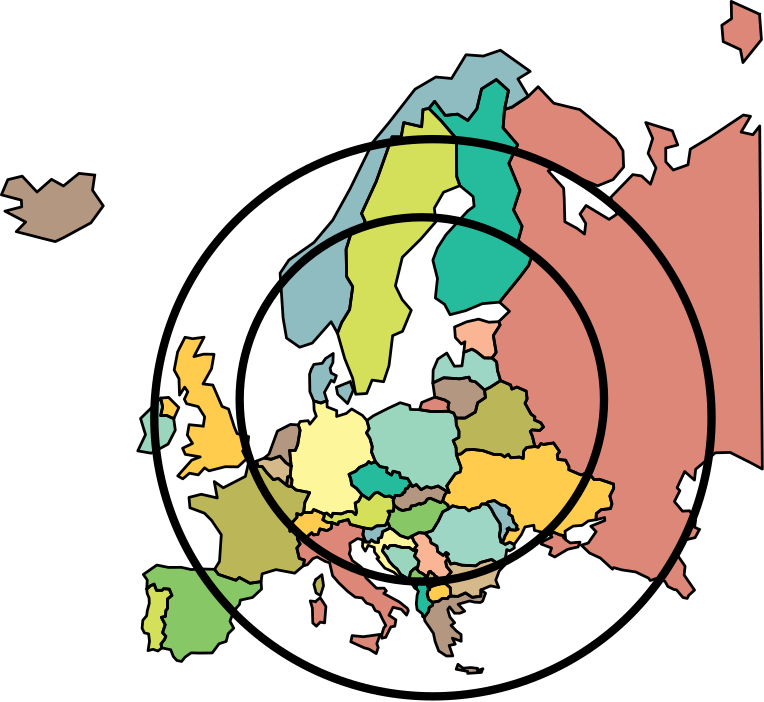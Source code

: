 <?xml version="1.0"?>
<!DOCTYPE ipe SYSTEM "ipe.dtd">
<ipe version="70000" creator="pdftoipe 2017/09/19">
<ipestyle>
<layout paper="315.735 280.512" frame="315.735 280.512" origin="0 0"/>
<symbol name="bullet"><path matrix="0.04 0 0 0.04 0 0" fill="black">
18 0 0 18 0 0 e</path></symbol>
</ipestyle>
<!-- Page: 1 1 -->
<page>
<path fill="0.866989 0.528992 0.474991" fillrule="wind">
272.196 71.1017 m
270.636 68.1839 l
267.318 67.3787 l
263.916 62.3879 l
267.027 57.8779 l
266.69 54.7203 l
270.427 49.2821 l
270.427 49.2821 l
268.384 47.4442 l
267.796 46.29 l
266.282 46.5995 l
263.93 49.3657 l
262.968 49.5192 l
260.817 50.5822 l
259.769 52.4739 l
256.578 53.4431 l
254.502 52.7153 l
253.902 53.577 l
249.243 55.812 l
244.204 56.5704 l
241.311 57.3737 l
240.894 56.8185 l
236.53 60.8152 l
232.626 62.6181 l
229.67 65.4495 l
232.16 66.2249 l
235 70.319 l
233.086 72.2779 l
238.131 74.3138 l
238.04 75.4106 l
234.968 74.6015 l
235.076 76.8374 l
236.84 78.2526 l
240.152 78.6254 l
240.691 80.3281 l
239.934 83.1682 l
241.324 85.8944 l
241.284 87.4358 l
236.239 89.1551 l
234.239 89.0979 l
232.127 91.5922 l
229.501 90.7459 l
225.155 92.6287 l
225.229 93.6883 l
224.012 96.0398 l
221.283 96.3038 l
220.999 98.0026 l
221.854 99.1169 l
219.667 102.26 l
216.118 101.721 l
215.079 102.001 l
214.214 100.735 l
212.936 100.96 l
212.936 100.96 l
212.094 104.544 l
211.291 106.424 l
211.949 106.955 l
214.711 106.757 l
216.042 108.005 l
215.057 109.535 l
212.749 110.55 l
212.955 111.596 l
211.562 112.658 l
209.416 116.506 l
210.15 118.11 l
209.815 120.927 l
206.469 122.372 l
204.673 121.648 l
204.187 123.156 l
200.584 124.689 l
199.484 128.338 l
199.192 131.379 l
197.543 132.838 l
199.009 134.863 l
197.994 140.919 l
200.43 144.743 l
199.914 145.914 l
199.914 145.914 l
203.804 149.663 l
200.218 152.938 l
200.218 152.938 l
207.546 161.977 l
210.725 166.192 l
212.012 169.981 l
206.947 175.176 l
208.346 180.235 l
205.265 186.161 l
207.569 193.196 l
203.588 202.908 l
206.746 209.595 l
201.505 215.686 l
202.005 222.281 l
204.769 223.165 l
210.592 227.057 l
210.592 227.057 l
214.123 230.491 l
219.745 224.558 l
229.117 222.268 l
242.048 211.715 l
244.675 207.433 l
244.901 201.58 l
241.102 197.069 l
235.514 194.816 l
220.235 201.302 l
217.722 200.204 l
223.302 193.983 l
223.52 190.133 l
223.744 181.89 l
228.15 179.49 l
230.824 177.468 l
231.267 181.261 l
229.205 184.679 l
231.383 187.738 l
239.656 182.734 l
242.539 184.679 l
240.235 190.632 l
248.211 198.861 l
251.37 198.368 l
254.566 195.402 l
256.559 201.274 l
253.705 206.502 l
255.381 211.88 l
252.865 217.607 l
262.438 214.626 l
264.393 209.52 l
260.06 208.411 l
260.083 203.483 l
262.777 200.507 l
268.065 202.388 l
268.902 208.016 l
276.051 212.319 l
287.995 220.306 l
290.576 219.84 l
287.202 214.177 l
291.447 213.219 l
293.899 216.374 l
294.838 92.868 l
290.785 95.0538 l
283.242 98.84 l
277.896 98.6974 l
270.831 92.7788 l
270.405 88.8812 l
266.885 91.9711 l
264.155 86.1487 l
265.154 85.0823 l
263.179 81.158 l
266.084 77.6953 l
268.623 77.8369 l
270.805 74.4684 l
270.458 71.9029 l
272.196 71.1017 l
h
</path>
<path fill="0.866989 0.528992 0.474991" fillrule="wind">
181.947 113.654 m
175.653 113.566 l
171.438 114.232 l
172.218 116.829 l
176.941 118.761 l
180.525 117.715 l
182.038 116.772 l
181.673 115.153 l
181.947 113.654 l
h
</path>
<path fill="0.866989 0.528992 0.474991" fillrule="wind">
293.819 256.608 m
294.516 247.434 l
287.858 239.198 l
286.949 243.858 l
280.754 246.724 l
280.254 252.622 l
283.754 255.012 l
283.637 261.216 l
293.819 256.608 l
h
</path>
<path fill="0.866989 0.528992 0.474991" fillrule="wind">
218.583 68.9957 m
219.485 70.214 l
221.918 69.1589 l
223.019 68.965 l
223.463 67.9975 l
223.979 67.8486 l
224.007 67.4262 l
225.681 66.2515 l
229.172 66.5432 l
228.504 64.8133 l
224.757 63.9774 l
220.111 61.2037 l
218.208 62.1757 l
218.963 64.4344 l
215.223 65.8508 l
215.827 66.7826 l
219.104 68.4056 l
218.583 68.9957 l
h
</path>
<path fill="0.560989 0.737000 0.756989" fillrule="wind">
210.592 227.057 m
204.769 223.165 l
202.005 222.281 l
203.455 229.107 l
199.063 233.077 l
193.749 229.689 l
192.07 222.543 l
188.807 218.345 l
185.133 220.627 l
180.664 220.158 l
176.86 225.227 l
174.809 222.679 l
172.686 222.285 l
172.184 216.081 l
165.734 217.575 l
164.828 212.428 l
161.541 212.458 l
159.282 206.059 l
155.859 196.456 l
150.544 184.86 l
151.791 182.136 l
150.6 179.019 l
147.205 179.152 l
144.983 171.943 l
145.193 162.124 l
147.38 158.489 l
146.248 150.278 l
143.4 145.625 l
141.892 141.787 l
139.596 145.877 l
132.838 138.229 l
128.275 136.709 l
123.542 140.023 l
122.318 147.181 l
121.236 163.361 l
124.388 168.091 l
133.425 174.419 l
140.181 182.458 l
146.447 193.812 l
154.67 210.61 l
160.402 217.536 l
169.807 229.611 l
177.317 233.996 l
182.948 233.459 l
188.16 241.997 l
194.401 241.532 l
200.545 243.634 l
211.25 236.016 l
206.842 233.3 l
210.592 227.057 l
h
</path>
<path fill="0.732986 0.717987 0.348999" fillrule="wind">
125.323 86.7141 m
126.939 85.3429 l
131.87 84.3828 l
130.14 80.844 l
129.706 77.2126 l
128.766 76.3494 l
127.207 76.8141 l
127.317 75.533 l
124.814 72.7215 l
124.763 70.4775 l
126.397 71.2519 l
127.573 69.0901 l
127.432 67.7062 l
128.439 65.8782 l
127.252 64.4042 l
128.134 60.695 l
129.989 60.0916 l
129.598 58.0367 l
126.497 55.3845 l
119.747 56.6525 l
114.762 55.1338 l
114.371 52.3362 l
110.403 51.7376 l
106.552 53.832 l
105.308 52.8291 l
99.0082 54.9415 l
97.6441 56.7612 l
99.4139 59.5918 l
100.066 69.2068 l
96.534 74.412 l
94.0098 76.9584 l
88.7794 78.9107 l
88.4344 82.6526 l
92.8717 83.7794 l
98.6189 82.4473 l
97.5341 88.3605 l
100.765 86.1035 l
108.733 90.2214 l
109.761 94.622 l
112.754 95.7182 l
113.25 93.812 l
114.84 93.723 l
116.432 91.5656 l
118.82 89.0546 l
120.576 89.4677 l
123.57 87.0593 l
124.336 86.6032 l
125.323 86.7141 l
h
</path>
<path fill="0.732986 0.717987 0.348999" fillrule="wind">
134.084 53.0542 m
136.288 54.8295 l
136.87 50.8582 l
135.739 47.3269 l
134.185 48.2535 l
133.393 51.3371 l
134.084 53.0542 l
h
</path>
<path fill="0.830994 0.877991 0.352997" fillrule="wind">
141.892 141.787 m
143.4 145.625 l
146.248 150.278 l
147.38 158.489 l
145.193 162.124 l
144.983 171.943 l
147.205 179.152 l
150.6 179.019 l
151.791 182.136 l
150.544 184.86 l
155.859 196.456 l
159.282 206.059 l
161.541 212.458 l
164.828 212.428 l
165.734 217.575 l
172.184 216.081 l
172.686 222.285 l
174.809 222.679 l
179.371 218.038 l
184.713 211.748 l
184.804 198.175 l
185.959 194.879 l
180.071 192.511 l
176.753 186.786 l
177.287 181.884 l
171.843 175.612 l
165.234 169.096 l
162.742 158.828 l
165.178 153.863 l
168.451 150.031 l
165.307 142.432 l
161.748 140.888 l
160.442 130.1 l
158.499 124.292 l
154.347 124.884 l
152.41 120.065 l
148.447 119.788 l
147.36 125.537 l
144.495 132.63 l
141.892 141.787 l
h
</path>
<path fill="0.732986 0.717987 0.348999" fillrule="wind">
200.584 124.689 m
204.187 123.156 l
204.673 121.648 l
206.469 122.372 l
209.815 120.927 l
210.15 118.11 l
209.416 116.506 l
211.562 112.658 l
212.955 111.596 l
212.749 110.55 l
215.057 109.535 l
216.042 108.005 l
214.711 106.757 l
211.949 106.955 l
211.291 106.424 l
212.094 104.544 l
212.936 100.96 l
212.936 100.96 l
209.998 100.63 l
208.944 99.4146 l
208.724 96.6504 l
207.362 97.1787 l
204.274 96.9167 l
203.377 98.1983 l
202.093 97.2421 l
200.806 98.0345 l
198.11 98.1448 l
194.291 99.467 l
190.833 99.9002 l
188.182 99.7774 l
186.307 98.283 l
184.671 98.0687 l
184.605 100.526 l
183.55 103.11 l
185.602 104.257 l
185.622 106.513 l
184.672 108.685 l
184.524 111.236 l
187.832 111.197 l
191.547 113.39 l
192.342 116.715 l
195.147 118.622 l
194.826 121.315 l
196.907 122.334 l
200.584 124.689 l
h
</path>
<path fill="1.000000 0.799988 0.301987" fillrule="wind">
212.936 100.96 m
214.214 100.735 l
215.079 102.001 l
216.118 101.721 l
219.667 102.26 l
221.854 99.1169 l
220.999 98.0026 l
221.283 96.3038 l
224.012 96.0398 l
225.229 93.6883 l
225.155 92.6287 l
229.501 90.7459 l
232.127 91.5922 l
234.239 89.0979 l
236.239 89.1551 l
241.284 87.4358 l
241.324 85.8944 l
239.934 83.1682 l
240.691 80.3281 l
240.152 78.6254 l
236.84 78.2526 l
235.076 76.8374 l
234.968 74.6015 l
232.236 74.201 l
229.959 72.5868 l
226.755 72.3246 l
223.807 70.4785 l
223.979 67.8486 l
223.463 67.9975 l
223.019 68.965 l
221.918 69.1589 l
219.485 70.214 l
218.583 68.9957 l
218.113 69.5296 l
212.793 70.7755 l
212.557 72.6243 l
209.386 72.0124 l
208.116 69.2928 l
205.466 65.6852 l
203.914 66.5186 l
202.305 65.7372 l
200.778 66.6322 l
201.64 67.1612 l
202.238 68.839 l
203.174 70.4076 l
202.932 71.2926 l
203.648 71.6878 l
203.985 71.0025 l
206.002 70.8578 l
206.908 71.2235 l
206.27 71.7258 l
206.512 72.4657 l
205.317 73.7328 l
204.822 75.8296 l
203.575 76.6546 l
203.821 78.3719 l
202.275 79.7435 l
200.867 79.9348 l
198.345 81.5332 l
196.07 81.0247 l
195.254 80.2683 l
193.81 80.2691 l
192.949 79.0748 l
190.423 78.5853 l
189.254 77.8053 l
187.665 79.0479 l
185.471 79.0669 l
183.354 79.632 l
181.876 78.5403 l
181.638 79.9075 l
179.737 81.3025 l
180.406 83.3836 l
181.355 84.7366 l
182.102 84.4328 l
181.219 86.7823 l
184.327 91.1886 l
186.025 91.8113 l
186.392 93.3187 l
184.671 98.0687 l
186.307 98.283 l
188.182 99.7774 l
190.833 99.9002 l
194.291 99.467 l
198.11 98.1448 l
200.806 98.0345 l
202.093 97.2421 l
203.377 98.1983 l
204.274 96.9167 l
207.362 97.1787 l
208.724 96.6504 l
208.944 99.4146 l
209.998 100.63 l
212.936 100.96 l
h
</path>
<path fill="0.603989 0.838989 0.740997" fillrule="wind">
184.524 111.236 m
184.672 108.685 l
185.622 106.513 l
185.602 104.257 l
183.55 103.11 l
184.605 100.526 l
184.671 98.0687 l
186.392 93.3187 l
186.025 91.8113 l
184.327 91.1886 l
181.219 86.7823 l
182.102 84.4328 l
181.355 84.7366 l
178.102 86.7473 l
175.639 86.0061 l
174.023 86.5443 l
172.001 85.4221 l
170.275 87.2807 l
168.868 86.5674 l
168.675 86.8845 l
167.099 89.4849 l
164.555 89.8058 l
164.23 91.4755 l
161.883 92.0745 l
161.372 90.6934 l
159.513 91.7992 l
159.727 93.2773 l
157.168 93.7466 l
155.546 95.4907 l
154.143 98.9863 l
154.41 100.894 l
153.563 103.884 l
152.32 105.897 l
153.274 107.415 l
152.475 110.336 l
154.813 112.038 l
160.154 114.743 l
164.464 116.742 l
167.88 115.742 l
168.138 114.306 l
171.438 114.232 l
175.653 113.566 l
181.947 113.654 l
183.702 113.028 l
184.524 111.236 l
h
</path>
<path fill="0.830994 0.877991 0.352997" fillrule="wind">
162.263 79.7708 m
162.003 77.6903 l
160.076 77.6804 l
160.738 76.5836 l
159.602 73.3524 l
158.95 72.5117 l
155.957 72.3879 l
154.23 71.2625 l
151.403 71.6463 l
146.509 72.9295 l
145.744 74.6677 l
142.362 73.7977 l
141.964 72.8489 l
139.891 73.5578 l
138.144 73.6935 l
136.596 74.6046 l
137.119 75.8344 l
136.987 76.7295 l
138.02 77.0083 l
139.752 75.6073 l
140.239 76.9385 l
143.257 76.723 l
145.704 77.6306 l
147.345 77.475 l
148.412 76.4396 l
148.731 77.2987 l
148.246 80.6189 l
149.476 81.2709 l
150.682 83.6522 l
153.225 81.9875 l
155.15 84.1052 l
156.355 84.4936 l
159.011 82.9098 l
160.619 83.1785 l
162.196 82.2024 l
161.922 81.5481 l
162.263 79.7708 l
h
</path>
<path fill="0.532990 0.779999 0.395996" fillrule="wind">
179.737 81.3025 m
181.638 79.9075 l
181.876 78.5403 l
179.786 77.4753 l
178.166 74.061 l
176.097 70.6903 l
173.353 69.7602 l
171.217 69.9782 l
168.595 68.6864 l
168.595 68.6864 l
167.316 67.955 l
164.489 68.8968 l
161.93 71.0093 l
160.843 71.6188 l
160.178 73.2972 l
159.602 73.3524 l
160.738 76.5836 l
160.076 77.6804 l
162.003 77.6903 l
162.263 79.7708 l
164.004 78.4653 l
165.266 77.9113 l
168.139 78.5339 l
168.414 79.5576 l
169.774 79.7089 l
171.441 80.5034 l
171.811 80.1759 l
173.418 80.816 l
174.22 82.0264 l
175.342 82.3411 l
179.007 80.7771 l
179.737 81.3025 l
h
</path>
<path fill="0.560989 0.737000 0.756989" fillrule="wind">
195.254 80.2683 m
196.07 81.0247 l
198.345 81.5332 l
200.867 79.9348 l
202.275 79.7435 l
203.821 78.3719 l
203.575 76.6546 l
204.822 75.8296 l
205.317 73.7328 l
206.512 72.4657 l
206.27 71.7258 l
206.908 71.2235 l
206.002 70.8578 l
203.985 71.0025 l
203.648 71.6878 l
202.932 71.2926 l
203.174 70.4076 l
202.238 68.839 l
201.64 67.1612 l
200.778 66.6322 l
200.165 68.8616 l
200.527 70.9644 l
200.417 73.1434 l
198.443 76.1242 l
197.357 78.2584 l
196.297 79.7696 l
195.254 80.2683 l
h
</path>
<path fill="0.619995 0.838989 0.772995" fillrule="wind">
200.778 66.6322 m
202.305 65.7372 l
203.914 66.5186 l
205.466 65.6852 l
205.546 64.4374 l
203.886 63.4008 l
202.846 63.8515 l
201.889 58.101 l
199.877 58.5968 l
197.386 60.3202 l
193.357 59.2168 l
191.66 58.0113 l
186.634 58.2595 l
184.004 58.9967 l
182.678 58.6503 l
181.693 60.6006 l
181.067 61.4315 l
181.86 62.2385 l
181.015 62.8354 l
179.941 61.7621 l
177.945 63.1544 l
177.677 65.142 l
175.592 66.2825 l
175.208 67.8332 l
173.353 69.7602 l
176.097 70.6903 l
178.166 74.061 l
179.786 77.4753 l
181.876 78.5403 l
183.354 79.632 l
185.471 79.0669 l
187.665 79.0479 l
189.254 77.8053 l
190.423 78.5853 l
192.949 79.0748 l
193.81 80.2691 l
195.254 80.2683 l
196.297 79.7696 l
197.357 78.2584 l
198.443 76.1242 l
200.417 73.1434 l
200.527 70.9644 l
200.165 68.8616 l
200.778 66.6322 l
h
</path>
<path fill="0.705994 0.591995 0.505997" fillrule="wind">
194.826 121.315 m
195.147 118.622 l
192.342 116.715 l
191.547 113.39 l
187.832 111.197 l
184.524 111.236 l
183.702 113.028 l
181.947 113.654 l
181.673 115.153 l
182.038 116.772 l
180.525 117.715 l
176.941 118.761 l
176.213 123.844 l
180.133 125.726 l
185.873 125.331 l
189.235 125.94 l
189.715 124.661 l
191.536 124.267 l
194.826 121.315 l
h
</path>
<path fill="0.619995 0.838989 0.772995" fillrule="wind">
197.543 132.838 m
199.192 131.379 l
199.484 128.338 l
200.584 124.689 l
196.907 122.334 l
194.826 121.315 l
191.536 124.267 l
189.715 124.661 l
189.235 125.94 l
185.873 125.331 l
180.133 125.726 l
176.213 123.844 l
176.331 128.491 l
178.013 132.44 l
181.239 134.616 l
183.957 129.882 l
186.702 130.004 l
187.36 134.872 l
190.275 136.008 l
191.775 135.219 l
194.72 132.849 l
197.543 132.838 l
h
</path>
<path fill="0.979996 0.713989 0.579987" fillrule="wind">
199.914 145.914 m
199.914 145.914 l
200.43 144.743 l
197.994 140.919 l
199.009 134.863 l
197.543 132.838 l
194.72 132.849 l
191.775 135.219 l
190.275 136.008 l
187.36 134.872 l
187.757 138.685 l
186.499 137.865 l
184.327 140.185 l
184.03 143.984 l
188.357 145.85 l
192.669 146.829 l
196.382 145.715 l
199.914 145.914 l
199.914 145.914 l
h
</path>
<path fill="0.995987 0.964996 0.607986" fillrule="wind">
152.475 110.336 m
153.274 107.415 l
152.32 105.897 l
153.563 103.884 l
154.41 100.894 l
154.143 98.9863 l
155.546 95.4907 l
154.018 94.9241 l
153.116 95.5483 l
152.258 94.5154 l
149.8 93.4687 l
148.529 92.1287 l
146.042 90.9634 l
146.641 89.3814 l
147.003 87.1536 l
148.75 85.8925 l
150.682 83.6522 l
149.476 81.2709 l
148.246 80.6189 l
148.731 77.2987 l
148.412 76.4396 l
147.345 77.475 l
145.704 77.6306 l
143.257 76.723 l
140.239 76.9385 l
139.752 75.6073 l
138.02 77.0083 l
136.987 76.7295 l
133.319 78.279 l
132.617 77.1772 l
129.706 77.2126 l
130.14 80.844 l
131.87 84.3828 l
126.939 85.3429 l
125.323 86.7141 l
125.517 89.0267 l
124.833 90.2261 l
125.222 93.8491 l
124.647 99.5737 l
126.703 99.576 l
127.57 101.665 l
128.423 106.822 l
127.784 108.754 l
128.452 109.972 l
131.312 110.286 l
131.947 109.016 l
134.271 111.864 l
133.489 114.053 l
133.332 117.403 l
135.918 116.619 l
138.108 117.524 l
138.169 115.235 l
141.627 113.865 l
141.591 111.794 l
145.071 112.888 l
146.995 114.492 l
150.859 112.183 l
152.475 110.336 l
h
</path>
<path fill="0.834991 0.724991 0.540985" fillrule="wind">
181.693 60.6006 m
182.678 58.6503 l
184.004 58.9967 l
186.634 58.2595 l
191.66 58.0113 l
193.357 59.2168 l
197.386 60.3202 l
199.877 58.5968 l
201.889 58.101 l
200.113 56.1532 l
198.863 52.8215 l
199.968 50.1915 l
197.021 50.8076 l
193.535 49.3646 l
193.497 47.0947 l
190.387 46.6664 l
187.975 48.2548 l
185.235 47.0048 l
182.704 47.136 l
182.461 50.1545 l
180.747 51.6309 l
181.31 52.2824 l
180.939 52.8327 l
181.514 54.3101 l
182.819 55.7692 l
181.156 57.7962 l
180.849 59.5228 l
181.693 60.6006 l
h
</path>
<path fill="0.705994 0.591995 0.505997" fillrule="wind">
194.127 20.8787 m
193.699 19.6494 l
188.77 19.296 l
188.805 19.9823 l
184.629 20.7952 l
185.262 22.5738 l
187.133 21.1628 l
189.797 21.4009 l
192.344 21.1043 l
192.261 20.3781 l
194.127 20.8787 l
h
</path>
<path fill="0.705994 0.591995 0.505997" fillrule="wind">
182.704 47.136 m
185.235 47.0048 l
187.975 48.2548 l
190.387 46.6664 l
193.497 47.0947 l
193.535 49.3646 l
195.202 48.1555 l
194.142 45.3174 l
193.329 44.8118 l
191.244 44.9398 l
189.458 45.3662 l
185.313 44.1952 l
187.686 41.6785 l
185.947 40.9527 l
184.041 40.9482 l
182.23 43.2475 l
181.588 42.2656 l
182.353 39.6095 l
184.065 37.5385 l
182.775 36.5764 l
184.681 34.5623 l
186.375 33.3017 l
186.426 30.8602 l
183.26 32.003 l
184.27 29.8072 l
182.097 29.3571 l
183.395 25.5982 l
181.122 25.5453 l
178.315 27.3923 l
177.032 30.8171 l
176.433 33.6938 l
175.098 35.6968 l
173.345 38.1999 l
173.113 39.4576 l
174.704 41.6117 l
174.91 43.0638 l
176.022 43.714 l
176.091 44.8956 l
178.329 45.2949 l
179.634 46.283 l
181.489 46.1953 l
182.052 46.9853 l
182.704 47.136 l
h
</path>
<path fill="0.144989 0.737000 0.612000" fillrule="wind">
176.091 44.8956 m
176.022 43.714 l
174.91 43.0638 l
174.704 41.6117 l
173.113 39.4576 l
172.531 39.7675 l
172.463 40.7438 l
170.567 42.2398 l
170.269 44.3755 l
170.558 47.4612 l
171.025 48.8758 l
170.45 49.5964 l
170.45 49.5964 l
170.219 51.0572 l
171.703 53.333 l
171.921 52.4614 l
172.842 52.8712 l
173.571 51.6309 l
174.389 51.1591 l
174.62 49.4951 l
174.62 49.495 l
174.185 47.9413 l
174.671 45.995 l
176.091 44.8956 l
h
</path>
<path fill="0.995987 0.964996 0.607986" fillrule="wind">
160.843 71.6188 m
161.93 71.0093 l
164.489 68.8968 l
167.316 67.955 l
168.595 68.6864 l
169.426 66.7939 l
170.514 65.4099 l
169.196 63.5933 l
167.648 64.6605 l
165.282 64.5936 l
162.34 65.3967 l
160.741 65.2893 l
159.999 64.2866 l
158.771 65.3967 l
158.054 63.3935 l
159.73 61.1544 l
160.472 59.6801 l
162.045 57.9136 l
163.35 56.8717 l
164.642 54.9161 l
167.671 53.1556 l
167.295 52.3685 l
167.295 52.3685 l
164.078 54.0843 l
162.093 55.7638 l
158.963 57.1578 l
156.085 60.6399 l
156.775 60.9959 l
155.215 63.008 l
155.151 64.6338 l
152.951 65.3967 l
151.902 63.3138 l
150.891 64.928 l
150.968 66.6121 l
151.09 66.6908 l
153.475 66.5246 l
154.102 67.3467 l
155.266 66.5515 l
156.609 66.4573 l
156.596 67.8196 l
157.786 68.3203 l
158.118 70.3054 l
160.843 71.6188 l
h
</path>
<path fill="1.000000 0.799988 0.301987" fillrule="wind">
136.987 76.7295 m
137.119 75.8344 l
136.596 74.6046 l
138.144 73.6935 l
139.891 73.5578 l
139.619 71.5188 l
138.111 70.6844 l
135.579 71.3041 l
134.838 69.315 l
133.207 69.1588 l
132.614 69.9384 l
130.696 68.273 l
129.045 68.0404 l
127.573 69.0901 l
126.397 71.2519 l
124.763 70.4775 l
124.814 72.7215 l
127.317 75.533 l
127.207 76.8141 l
128.766 76.3494 l
129.706 77.2126 l
132.617 77.1772 l
133.319 78.279 l
136.987 76.7295 l
h
</path>
<path fill="0.866989 0.528992 0.474991" fillrule="wind">
124.833 90.2261 m
125.517 89.0267 l
125.323 86.7141 l
124.336 86.6032 l
123.57 87.0593 l
123.941 90.0254 l
124.833 90.2261 l
h
</path>
<path fill="0.834991 0.724991 0.540985" fillrule="wind">
125.222 93.8491 m
124.833 90.2261 l
123.941 90.0254 l
123.57 87.0593 l
120.576 89.4677 l
118.82 89.0546 l
116.432 91.5656 l
114.84 93.723 l
113.25 93.812 l
112.754 95.7182 l
115.497 96.794 l
115.497 96.7939 l
115.497 96.7938 l
118.002 96.3652 l
121.174 97.5012 l
123.341 95.1138 l
125.222 93.8491 l
h
</path>
<path fill="0.705994 0.591995 0.505997" fillrule="wind">
127.784 108.754 m
128.423 106.822 l
127.57 101.665 l
126.703 99.576 l
124.647 99.5737 l
125.222 93.8491 l
123.341 95.1138 l
121.174 97.5012 l
118.002 96.3652 l
115.497 96.7938 l
115.497 96.7939 l
117.26 98.3 l
120.257 106.525 l
124.94 108.916 l
127.784 108.754 l
h
</path>
<path fill="0.830994 0.877991 0.352997" fillrule="wind">
73.2304 49.6103 m
74.4723 50.7764 l
75.869 51.4474 l
76.7269 49.1998 l
78.7484 49.2053 l
79.3343 49.7833 l
81.3286 49.6232 l
82.2852 47.3351 l
80.7039 46.1074 l
80.6598 42.5978 l
80.104 41.944 l
79.9665 39.8424 l
78.4879 39.4778 l
79.8589 36.8359 l
78.9141 33.9664 l
80.0942 32.6766 l
79.6246 31.5018 l
78.3562 29.8884 l
78.6416 28.4706 l
77.2662 27.3637 l
75.4618 27.9629 l
73.6957 27.4937 l
74.2185 30.8444 l
73.8972 33.5024 l
72.3658 33.9031 l
71.5474 35.5545 l
71.8198 38.4284 l
73.1843 40.0339 l
73.4271 41.8315 l
74.1412 44.5259 l
74.0654 46.4391 l
73.3811 48.0705 l
73.2304 49.6103 l
h
</path>
<path fill="0.532990 0.779999 0.395996" fillrule="wind">
78.6416 28.4706 m
78.3562 29.8884 l
79.6246 31.5018 l
80.0942 32.6766 l
78.9141 33.9664 l
79.8589 36.8359 l
78.4879 39.4778 l
79.9665 39.8424 l
80.104 41.944 l
80.6598 42.5978 l
80.7039 46.1074 l
82.2852 47.3351 l
81.3286 49.6232 l
79.3343 49.7833 l
78.7484 49.2053 l
76.7269 49.1998 l
75.869 51.4474 l
74.4723 50.7764 l
73.2304 49.6103 l
73.4029 52.8904 l
72.005 54.9071 l
76.8466 58.2939 l
81.0346 57.4434 l
85.6296 57.4732 l
89.2712 56.6703 l
92.1129 56.9167 l
97.6441 56.7612 l
99.0082 54.9415 l
105.308 52.8291 l
106.552 53.832 l
110.403 51.7376 l
114.371 52.3362 l
114.554 49.6632 l
111.31 46.6283 l
106.925 45.6718 l
106.62 44.1556 l
104.516 41.6738 l
103.197 38.0666 l
104.532 35.5593 l
102.553 33.6158 l
101.812 30.8057 l
99.2286 29.9492 l
96.8053 26.6656 l
92.4611 26.6008 l
89.1991 26.6813 l
87.0556 25.1843 l
85.7484 23.5901 l
84.074 23.9395 l
82.8068 25.3661 l
81.8365 27.8095 l
78.6416 28.4706 l
h
</path>
<path fill="0.603989 0.838989 0.740997" fillrule="wind">
82.9396 110.976 m
83.5039 106.874 l
80.917 101.842 l
74.8499 98.5682 l
70.0056 99.4016 l
72.7805 105.237 l
70.9932 111.056 l
75.6495 115.635 l
78.2362 118.409 l
78.9417 115.23 l
78.2362 112.092 l
80.3528 112.172 l
82.9396 110.976 l
h
</path>
<path fill="0.866989 0.528992 0.474991" fillrule="wind">
139.891 73.5578 m
141.964 72.8489 l
142.362 73.7977 l
145.744 74.6677 l
146.509 72.9295 l
151.403 71.6463 l
151.032 69.216 l
151.852 67.1325 l
149.127 67.8436 l
146.345 66.1145 l
146.534 63.7143 l
146.115 62.3462 l
147.237 59.918 l
150.446 57.5367 l
152.167 53.6707 l
155.975 49.952 l
158.657 49.9803 l
159.491 48.9686 l
158.531 48.0597 l
161.597 46.4177 l
164.109 45.0507 l
167.044 42.7085 l
167.398 41.8742 l
166.759 40.2809 l
164.859 42.36 l
161.886 43.0962 l
160.446 40.2127 l
162.919 38.5724 l
162.513 36.2783 l
161.083 36.0187 l
159.255 32.2878 l
157.829 31.9548 l
157.842 33.2783 l
158.54 35.6136 l
159.284 36.5486 l
157.948 39.0996 l
156.903 41.337 l
155.482 41.8924 l
154.472 43.8242 l
152.273 44.6416 l
150.792 46.457 l
148.26 46.7507 l
145.585 48.8052 l
142.455 51.7931 l
140.128 54.4635 l
139.06 59.1055 l
137.357 59.6566 l
134.573 61.2268 l
132.997 60.583 l
131.02 58.3827 l
129.598 58.0367 l
129.989 60.0916 l
128.134 60.695 l
127.252 64.4042 l
128.439 65.8782 l
127.432 67.7062 l
127.573 69.0901 l
129.045 68.0404 l
130.696 68.273 l
132.614 69.9384 l
133.207 69.1588 l
134.838 69.315 l
135.579 71.3041 l
138.111 70.6844 l
139.619 71.5188 l
139.891 73.5578 l
h
</path>
<path fill="0.866989 0.528992 0.474991" fillrule="wind">
154.67 32.9717 m
157.268 33.3501 l
156.036 29.9534 l
156.548 28.6262 l
155.83 26.4356 l
153.212 28.0386 l
151.472 28.4994 l
146.695 30.6792 l
147.174 32.8959 l
151.179 32.5 l
154.67 32.9717 l
h
</path>
<path fill="0.866989 0.528992 0.474991" fillrule="wind">
133.961 45.1537 m
135.672 46.5553 l
137.725 43.3551 l
137.244 37.483 l
135.688 37.7605 l
134.292 36.2947 l
132.996 37.4587 l
132.859 42.81 l
132.078 45.3794 l
133.961 45.1537 l
h
</path>
<path fill="0.560989 0.737000 0.756989" fillrule="wind">
138.108 117.524 m
135.918 116.619 l
133.332 117.403 l
131.942 120.727 l
131.839 126.975 l
132.409 128.654 l
133.39 130.533 l
136.406 130.924 l
137.607 132.669 l
140.36 134.466 l
140.244 131.199 l
139.231 129.154 l
139.642 127.409 l
141.497 126.472 l
140.661 124.152 l
139.642 124.817 l
137.178 120.439 l
138.108 117.524 l
h
</path>
<path fill="0.560989 0.737000 0.756989" fillrule="wind">
146.49 124.335 m
147.582 121.284 l
145.528 116.437 l
141.947 119.807 l
141.469 122.314 l
146.49 124.335 l
h
</path>
<path fill="1.000000 0.799988 0.301987" fillrule="wind">
82.9396 110.976 m
80.3528 112.172 l
78.2362 112.092 l
78.9417 115.23 l
78.2362 118.409 l
81.1053 118.656 l
84.7738 114.987 l
82.9396 110.976 l
h
</path>
<path fill="1.000000 0.799988 0.301987" fillrule="wind">
93.5629 108.309 m
93.5689 108.309 l
94.0723 111.657 l
91.7803 115.26 l
91.7279 115.343 l
87.5726 116.383 l
86.7568 117.991 l
88.0006 120.671 l
86.875 122.338 l
85.0323 119.484 l
84.8318 125.34 l
83.1035 128.498 l
84.3464 135.035 l
87.005 140.298 l
89.7378 139.779 l
93.8669 140.33 l
90.209 133.337 l
93.6958 134.211 l
97.4458 134.177 l
96.5536 129.029 l
93.4768 123.494 l
97.0155 123.105 l
97.2871 122.465 l
100.335 115.402 l
102.678 114.457 l
104.784 107.854 l
105.76 105.607 l
109.906 104.53 l
109.49 100.95 l
107.747 99.326 l
109.113 96.4862 l
106.035 93.6441 l
101.456 93.694 l
95.6295 92.2142 l
94.0337 93.2727 l
91.7709 90.7607 l
88.605 91.3668 l
86.2007 89.333 l
84.3815 90.3945 l
89.4007 96.053 l
92.4643 97.2328 l
92.4373 97.2374 l
87.0927 98.1512 l
86.1244 100.347 l
89.7007 102.072 l
87.8264 105.097 l
88.4767 108.828 l
93.5629 108.309 l
h
</path>
<path fill="0.705994 0.591995 0.505997" fillrule="wind">
54.4965 198.687 m
53.7062 193.219 l
57.5732 187.603 l
53.1237 181.493 l
43.2514 176.145 l
40.3019 174.744 l
35.7963 175.874 l
26.247 178.325 l
29.6163 181.793 l
22.1672 185.697 l
28.2271 187.264 l
28.0799 189.66 l
20.897 191.577 l
23.2095 197.038 l
28.3964 198.299 l
33.7307 192.581 l
38.9309 197.158 l
43.2371 194.769 l
48.8183 199.295 l
54.4965 198.687 l
h
</path>
<path fill="0.560989 0.737000 0.756989" fillrule="wind">
151.403 71.6463 m
154.23 71.2625 l
155.957 72.3879 l
158.95 72.5117 l
159.602 73.3524 l
160.178 73.2972 l
160.843 71.6188 l
158.118 70.3054 l
157.786 68.3203 l
156.596 67.8196 l
156.609 66.4573 l
155.266 66.5515 l
154.102 67.3467 l
153.475 66.5246 l
151.09 66.6908 l
151.852 67.1325 l
151.032 69.216 l
151.403 71.6463 l
h
</path>
<path fill="0.144989 0.737000 0.612000" fillrule="wind">
202.005 222.281 m
201.505 215.686 l
206.746 209.595 l
203.588 202.908 l
207.569 193.196 l
205.265 186.161 l
208.346 180.235 l
206.947 175.176 l
212.012 169.981 l
210.725 166.192 l
207.546 161.977 l
200.218 152.938 l
200.218 152.938 l
200.218 152.938 l
194.007 152.387 l
187.989 149.863 l
182.421 148.424 l
180.44 152.165 l
177.125 154.447 l
177.887 161.438 l
176.225 168.039 l
177.857 172.408 l
180.96 177.219 l
188.789 185.788 l
191.074 187.479 l
190.718 190.942 l
185.959 194.879 l
184.804 198.175 l
184.713 211.748 l
179.371 218.038 l
174.809 222.679 l
176.86 225.227 l
180.664 220.158 l
185.133 220.627 l
188.807 218.345 l
192.07 222.543 l
193.749 229.689 l
199.063 233.077 l
203.455 229.107 l
202.005 222.281 l
h
</path>
<path fill="0.705994 0.591995 0.505997" fillrule="wind">
181.355 84.7366 m
180.406 83.3836 l
179.737 81.3025 l
179.007 80.7771 l
175.342 82.3411 l
174.22 82.0264 l
173.418 80.816 l
171.811 80.1759 l
171.441 80.5034 l
169.774 79.7089 l
168.414 79.5576 l
168.139 78.5339 l
165.266 77.9113 l
164.004 78.4653 l
162.263 79.7708 l
161.922 81.5481 l
162.196 82.2024 l
162.681 83.34 l
164.198 83.2521 l
165.366 83.7887 l
165.459 84.272 l
166.114 84.5191 l
166.338 85.7064 l
167.124 85.934 l
167.654 86.8781 l
168.675 86.8845 l
168.868 86.5674 l
170.275 87.2807 l
172.001 85.4221 l
174.023 86.5443 l
175.639 86.0061 l
178.102 86.7473 l
181.355 84.7366 l
h
</path>
<path fill="0.144989 0.737000 0.612000" fillrule="wind">
155.546 95.4907 m
157.168 93.7466 l
159.727 93.2773 l
159.513 91.7992 l
161.372 90.6934 l
161.883 92.0745 l
164.23 91.4755 l
164.555 89.8058 l
167.099 89.4849 l
168.675 86.8845 l
167.654 86.8781 l
167.124 85.934 l
166.338 85.7064 l
166.114 84.5191 l
165.459 84.272 l
165.366 83.7887 l
164.198 83.2521 l
162.681 83.34 l
162.196 82.2024 l
160.619 83.1785 l
159.011 82.9098 l
156.355 84.4936 l
155.15 84.1052 l
153.225 81.9875 l
150.682 83.6522 l
148.75 85.8925 l
147.003 87.1536 l
146.641 89.3814 l
146.042 90.9634 l
148.529 92.1287 l
149.8 93.4687 l
152.258 94.5154 l
153.116 95.5483 l
154.018 94.9241 l
155.546 95.4907 l
h
</path>
<path fill="0.603989 0.838989 0.740997" fillrule="wind">
167.671 53.1556 m
164.642 54.9161 l
163.35 56.8717 l
162.045 57.9136 l
160.472 59.6801 l
159.73 61.1544 l
158.054 63.3935 l
158.771 65.3967 l
159.999 64.2866 l
160.741 65.2893 l
162.34 65.3967 l
165.282 64.5936 l
167.648 64.6605 l
169.196 63.5933 l
169.196 63.5933 l
170.437 63.6066 l
169.58 61.4976 l
171.23 59.667 l
170.731 57.4443 l
169.925 57.236 l
169.286 56.8069 l
168.173 55.7175 l
167.671 53.1556 l
h
</path>
<path fill="1.000000 0.799988 0.301987" fillrule="wind">
180.747 51.6309 m
182.461 50.1545 l
182.704 47.136 l
182.052 46.9853 l
181.489 46.1953 l
179.634 46.283 l
178.329 45.2949 l
176.091 44.8956 l
174.671 45.995 l
174.185 47.9413 l
174.62 49.495 l
174.62 49.4951 l
175.055 49.4571 l
175.208 50.3958 l
177.229 51.1081 l
177.995 51.2851 l
179.161 51.5543 l
180.747 51.6309 l
h
</path>
<path fill="0.979996 0.713989 0.579987" fillrule="wind">
168.595 68.6864 m
168.595 68.6864 l
171.217 69.9782 l
173.353 69.7602 l
175.208 67.8332 l
175.592 66.2825 l
177.677 65.142 l
177.945 63.1544 l
179.941 61.7621 l
181.015 62.8354 l
181.86 62.2385 l
181.067 61.4315 l
181.693 60.6006 l
180.849 59.5228 l
181.156 57.7962 l
182.819 55.7692 l
181.514 54.3101 l
180.939 52.8327 l
181.31 52.2824 l
180.747 51.6309 l
179.161 51.5543 l
177.995 51.2851 l
177.881 51.6309 l
178.291 52.18 l
178.675 53.3072 l
178.188 53.2816 l
177.523 54.1427 l
176.96 54.3617 l
176.513 55.1033 l
175.873 55.3941 l
175.387 56.0542 l
174.773 55.7952 l
174.3 54.2457 l
173.481 53.9111 l
173.763 54.3101 l
172.458 55.2778 l
171.333 55.7815 l
170.833 56.4303 l
169.925 57.236 l
170.731 57.4443 l
171.23 59.667 l
169.58 61.4976 l
170.437 63.6066 l
169.196 63.5933 l
169.196 63.5933 l
170.514 65.4099 l
169.426 66.7939 l
168.595 68.6864 l
h
</path>
<path fill="0.532990 0.779999 0.395996" fillrule="wind">
172.842 52.8712 m
171.921 52.4614 l
171.703 53.333 l
170.219 51.0572 l
170.45 49.5964 l
169.733 49.9514 l
168.774 51.4522 l
167.295 52.3685 l
167.671 53.1556 l
168.173 55.7175 l
169.286 56.8069 l
169.925 57.236 l
170.833 56.4303 l
171.333 55.7815 l
172.458 55.2778 l
173.763 54.3101 l
173.481 53.9111 l
172.842 52.8712 l
h
</path>
<path fill="0.732986 0.717987 0.348999" fillrule="wind">
174.62 49.4951 m
174.389 51.1591 l
173.571 51.6309 l
172.842 52.8712 l
173.481 53.9111 l
174.3 54.2457 l
174.773 55.7952 l
175.387 56.0542 l
175.873 55.3941 l
176.513 55.1033 l
176.96 54.3617 l
177.523 54.1427 l
178.188 53.2816 l
178.675 53.3072 l
178.291 52.18 l
177.881 51.6309 l
177.995 51.2851 l
177.229 51.1081 l
175.208 50.3958 l
175.055 49.4571 l
174.62 49.4951 l
h
</path>
<path stroke="0.000000 0.000000 0.000000" pen="1" join="1" cap="2">
272.196 71.1017 m
270.636 68.1839 l
267.318 67.3787 l
263.916 62.3879 l
267.027 57.8779 l
266.69 54.7203 l
270.427 49.2821 l
268.384 47.4442 l
267.796 46.29 l
266.282 46.5995 l
263.93 49.3657 l
262.968 49.5192 l
260.817 50.5822 l
259.769 52.4739 l
256.578 53.4431 l
254.502 52.7153 l
253.902 53.577 l
249.243 55.812 l
244.204 56.5704 l
241.311 57.3737 l
240.894 56.8185 l
236.53 60.8152 l
232.626 62.6181 l
229.67 65.4495 l
232.16 66.2249 l
235 70.319 l
233.086 72.2779 l
238.131 74.3138 l
238.04 75.4106 l
234.968 74.6015 l
235.076 76.8374 l
236.84 78.2526 l
240.152 78.6254 l
240.691 80.3281 l
239.934 83.1682 l
241.324 85.8944 l
241.284 87.4358 l
236.239 89.1551 l
234.239 89.0979 l
232.127 91.5922 l
229.501 90.7459 l
225.155 92.6287 l
225.229 93.6883 l
224.012 96.0398 l
221.283 96.3038 l
220.999 98.0026 l
221.854 99.1169 l
219.667 102.26 l
216.118 101.721 l
215.079 102.001 l
214.214 100.735 l
212.936 100.96 l
212.094 104.544 l
211.291 106.424 l
211.949 106.955 l
214.711 106.757 l
216.042 108.005 l
215.057 109.535 l
212.749 110.55 l
212.955 111.596 l
211.562 112.658 l
209.416 116.506 l
210.15 118.11 l
209.815 120.927 l
206.469 122.372 l
204.673 121.648 l
204.187 123.156 l
200.584 124.689 l
199.484 128.338 l
199.192 131.379 l
197.543 132.838 l
199.009 134.863 l
197.994 140.919 l
200.43 144.743 l
199.914 145.914 l
203.804 149.663 l
200.218 152.938 l
207.546 161.977 l
210.725 166.192 l
212.012 169.981 l
206.947 175.176 l
208.346 180.235 l
205.265 186.161 l
207.569 193.196 l
203.588 202.908 l
206.746 209.595 l
201.505 215.686 l
202.005 222.281 l
204.769 223.165 l
210.592 227.057 l
214.123 230.491 l
219.745 224.558 l
229.117 222.268 l
242.048 211.715 l
244.675 207.433 l
244.901 201.58 l
241.102 197.069 l
235.514 194.816 l
220.235 201.302 l
217.722 200.204 l
223.302 193.983 l
223.52 190.133 l
223.744 181.89 l
228.15 179.49 l
230.824 177.468 l
231.267 181.261 l
229.205 184.679 l
231.383 187.738 l
239.656 182.734 l
242.539 184.679 l
240.235 190.632 l
248.211 198.861 l
251.37 198.368 l
254.566 195.402 l
256.559 201.274 l
253.705 206.502 l
255.381 211.88 l
252.865 217.607 l
262.438 214.626 l
264.393 209.52 l
260.06 208.411 l
260.083 203.483 l
262.777 200.507 l
268.065 202.388 l
268.902 208.016 l
276.051 212.319 l
287.995 220.306 l
290.576 219.84 l
287.202 214.177 l
291.447 213.219 l
293.899 216.374 l
294.838 92.868 l
290.785 95.0538 l
283.242 98.84 l
277.896 98.6974 l
270.831 92.7788 l
270.405 88.8812 l
266.885 91.9711 l
264.155 86.1487 l
265.154 85.0823 l
263.179 81.158 l
266.084 77.6953 l
268.623 77.8369 l
270.805 74.4684 l
270.458 71.9029 l
272.196 71.1017 l
272.196 71.1017 l
</path>
<path stroke="0.000000 0.000000 0.000000" pen="1" join="1" cap="2">
181.947 113.654 m
175.653 113.566 l
171.438 114.232 l
172.218 116.829 l
176.941 118.761 l
180.525 117.715 l
182.038 116.772 l
181.673 115.153 l
181.947 113.654 l
</path>
<path stroke="0.000000 0.000000 0.000000" pen="1" join="1" cap="2">
293.819 256.608 m
294.516 247.434 l
287.858 239.198 l
286.949 243.858 l
280.754 246.724 l
280.254 252.622 l
283.754 255.012 l
283.637 261.216 l
293.819 256.608 l
</path>
<path stroke="0.000000 0.000000 0.000000" pen="1" join="1" cap="2">
218.583 68.9957 m
219.485 70.214 l
221.918 69.1589 l
223.019 68.965 l
223.463 67.9975 l
223.979 67.8486 l
224.007 67.4262 l
225.681 66.2515 l
229.172 66.5432 l
228.504 64.8133 l
224.757 63.9774 l
220.111 61.2037 l
218.208 62.1757 l
218.963 64.4344 l
215.223 65.8508 l
215.827 66.7826 l
219.104 68.4056 l
218.583 68.9957 l
</path>
<path stroke="0.000000 0.000000 0.000000" pen="1" join="1" cap="2">
210.592 227.057 m
204.769 223.165 l
202.005 222.281 l
203.455 229.107 l
199.063 233.077 l
193.749 229.689 l
192.07 222.543 l
188.807 218.345 l
185.133 220.627 l
180.664 220.158 l
176.86 225.227 l
174.809 222.679 l
172.686 222.285 l
172.184 216.081 l
165.734 217.575 l
164.828 212.428 l
161.541 212.458 l
159.282 206.059 l
155.859 196.456 l
150.544 184.86 l
151.791 182.136 l
150.6 179.019 l
147.205 179.152 l
144.983 171.943 l
145.193 162.124 l
147.38 158.489 l
146.248 150.278 l
143.4 145.625 l
141.892 141.787 l
139.596 145.877 l
132.838 138.229 l
128.275 136.709 l
123.542 140.023 l
122.318 147.181 l
121.236 163.361 l
124.388 168.091 l
133.425 174.419 l
140.181 182.458 l
146.447 193.812 l
154.67 210.61 l
160.402 217.536 l
169.807 229.611 l
177.317 233.996 l
182.948 233.459 l
188.16 241.997 l
194.401 241.532 l
200.545 243.634 l
211.25 236.016 l
206.842 233.3 l
210.592 227.057 l
</path>
<path stroke="0.000000 0.000000 0.000000" pen="1" join="1" cap="2">
125.323 86.7141 m
126.939 85.3429 l
131.87 84.3828 l
130.14 80.844 l
129.706 77.2126 l
128.766 76.3494 l
127.207 76.8141 l
127.317 75.533 l
124.814 72.7215 l
124.763 70.4775 l
126.397 71.2519 l
127.573 69.0901 l
127.432 67.7062 l
128.439 65.8782 l
127.252 64.4042 l
128.134 60.695 l
129.989 60.0916 l
129.598 58.0367 l
126.497 55.3845 l
119.747 56.6525 l
114.762 55.1338 l
114.371 52.3362 l
110.403 51.7376 l
106.552 53.832 l
105.308 52.8291 l
99.0082 54.9415 l
97.6441 56.7612 l
99.4139 59.5918 l
100.066 69.2068 l
96.534 74.412 l
94.0098 76.9584 l
88.7794 78.9107 l
88.4344 82.6526 l
92.8717 83.7794 l
98.6189 82.4473 l
97.5341 88.3605 l
100.765 86.1035 l
108.733 90.2214 l
109.761 94.622 l
112.754 95.7182 l
113.25 93.812 l
114.84 93.723 l
116.432 91.5656 l
118.82 89.0546 l
120.576 89.4677 l
123.57 87.0593 l
124.336 86.6032 l
125.323 86.7141 l
</path>
<path stroke="0.000000 0.000000 0.000000" pen="1" join="1" cap="2">
134.084 53.0542 m
136.288 54.8295 l
136.87 50.8582 l
135.739 47.3269 l
134.185 48.2535 l
133.393 51.3371 l
134.084 53.0542 l
</path>
<path stroke="0.000000 0.000000 0.000000" pen="1" join="1" cap="2">
141.892 141.787 m
143.4 145.625 l
146.248 150.278 l
147.38 158.489 l
145.193 162.124 l
144.983 171.943 l
147.205 179.152 l
150.6 179.019 l
151.791 182.136 l
150.544 184.86 l
155.859 196.456 l
159.282 206.059 l
161.541 212.458 l
164.828 212.428 l
165.734 217.575 l
172.184 216.081 l
172.686 222.285 l
174.809 222.679 l
179.371 218.038 l
184.713 211.748 l
184.804 198.175 l
185.959 194.879 l
180.071 192.511 l
176.753 186.786 l
177.287 181.884 l
171.843 175.612 l
165.234 169.096 l
162.742 158.828 l
165.178 153.863 l
168.451 150.031 l
165.307 142.432 l
161.748 140.888 l
160.442 130.1 l
158.499 124.292 l
154.347 124.884 l
152.41 120.065 l
148.447 119.788 l
147.36 125.537 l
144.495 132.63 l
141.892 141.787 l
</path>
<path stroke="0.000000 0.000000 0.000000" pen="1" join="1" cap="2">
200.584 124.689 m
204.187 123.156 l
204.673 121.648 l
206.469 122.372 l
209.815 120.927 l
210.15 118.11 l
209.416 116.506 l
211.562 112.658 l
212.955 111.596 l
212.749 110.55 l
215.057 109.535 l
216.042 108.005 l
214.711 106.757 l
211.949 106.955 l
211.291 106.424 l
212.094 104.544 l
212.936 100.96 l
212.936 100.96 l
209.998 100.63 l
208.944 99.4146 l
208.724 96.6504 l
207.362 97.1787 l
204.274 96.9167 l
203.377 98.1983 l
202.093 97.2421 l
200.806 98.0345 l
198.11 98.1448 l
194.291 99.467 l
190.833 99.9002 l
188.182 99.7774 l
186.307 98.283 l
184.671 98.0687 l
184.605 100.526 l
183.55 103.11 l
185.602 104.257 l
185.622 106.513 l
184.672 108.685 l
184.524 111.236 l
187.832 111.197 l
191.547 113.39 l
192.342 116.715 l
195.147 118.622 l
194.826 121.315 l
196.907 122.334 l
200.584 124.689 l
</path>
<path stroke="0.000000 0.000000 0.000000" pen="1" join="1" cap="2">
212.936 100.96 m
214.214 100.735 l
215.079 102.001 l
216.118 101.721 l
219.667 102.26 l
221.854 99.1169 l
220.999 98.0026 l
221.283 96.3038 l
224.012 96.0398 l
225.229 93.6883 l
225.155 92.6287 l
229.501 90.7459 l
232.127 91.5922 l
234.239 89.0979 l
236.239 89.1551 l
241.284 87.4358 l
241.324 85.8944 l
239.934 83.1682 l
240.691 80.3281 l
240.152 78.6254 l
236.84 78.2526 l
235.076 76.8374 l
234.968 74.6015 l
232.236 74.201 l
229.959 72.5868 l
226.755 72.3246 l
223.807 70.4785 l
223.979 67.8486 l
223.463 67.9975 l
223.019 68.965 l
221.918 69.1589 l
219.485 70.214 l
218.583 68.9957 l
218.113 69.5296 l
212.793 70.7755 l
212.557 72.6243 l
209.386 72.0124 l
208.116 69.2928 l
205.466 65.6852 l
203.914 66.5186 l
202.305 65.7372 l
200.778 66.6322 l
201.64 67.1612 l
202.238 68.839 l
203.174 70.4076 l
202.932 71.2926 l
203.648 71.6878 l
203.985 71.0025 l
206.002 70.8578 l
206.908 71.2235 l
206.27 71.7258 l
206.512 72.4657 l
205.317 73.7328 l
204.822 75.8296 l
203.575 76.6546 l
203.821 78.3719 l
202.275 79.7435 l
200.867 79.9348 l
198.345 81.5332 l
196.07 81.0247 l
195.254 80.2683 l
193.81 80.2691 l
192.949 79.0748 l
190.423 78.5853 l
189.254 77.8053 l
187.665 79.0479 l
185.471 79.0669 l
183.354 79.632 l
181.876 78.5403 l
181.638 79.9075 l
179.737 81.3025 l
180.406 83.3836 l
181.355 84.7366 l
182.102 84.4328 l
181.219 86.7823 l
184.327 91.1886 l
186.025 91.8113 l
186.392 93.3187 l
184.671 98.0687 l
186.307 98.283 l
188.182 99.7774 l
190.833 99.9002 l
194.291 99.467 l
198.11 98.1448 l
200.806 98.0345 l
202.093 97.2421 l
203.377 98.1983 l
204.274 96.9167 l
207.362 97.1787 l
208.724 96.6504 l
208.944 99.4146 l
209.998 100.63 l
212.936 100.96 l
</path>
<path stroke="0.000000 0.000000 0.000000" pen="1" join="1" cap="2">
184.524 111.236 m
184.672 108.685 l
185.622 106.513 l
185.602 104.257 l
183.55 103.11 l
184.605 100.526 l
184.671 98.0687 l
186.392 93.3187 l
186.025 91.8113 l
184.327 91.1886 l
181.219 86.7823 l
182.102 84.4328 l
181.355 84.7366 l
178.102 86.7473 l
175.639 86.0061 l
174.023 86.5443 l
172.001 85.4221 l
170.275 87.2807 l
168.868 86.5674 l
168.675 86.8845 l
167.099 89.4849 l
164.555 89.8058 l
164.23 91.4755 l
161.883 92.0745 l
161.372 90.6934 l
159.513 91.7992 l
159.727 93.2773 l
157.168 93.7466 l
155.546 95.4907 l
154.143 98.9863 l
154.41 100.894 l
153.563 103.884 l
152.32 105.897 l
153.274 107.415 l
152.475 110.336 l
154.813 112.038 l
160.154 114.743 l
164.464 116.742 l
167.88 115.742 l
168.138 114.306 l
171.438 114.232 l
175.653 113.566 l
181.947 113.654 l
183.702 113.028 l
184.524 111.236 l
</path>
<path stroke="0.000000 0.000000 0.000000" pen="1" join="1" cap="2">
162.263 79.7708 m
162.003 77.6903 l
160.076 77.6804 l
160.738 76.5836 l
159.602 73.3524 l
158.95 72.5117 l
155.957 72.3879 l
154.23 71.2625 l
151.403 71.6463 l
146.509 72.9295 l
145.744 74.6677 l
142.362 73.7977 l
141.964 72.8489 l
139.891 73.5578 l
138.144 73.6935 l
136.596 74.6046 l
137.119 75.8344 l
136.987 76.7295 l
138.02 77.0083 l
139.752 75.6073 l
140.239 76.9385 l
143.257 76.723 l
145.704 77.6306 l
147.345 77.475 l
148.412 76.4396 l
148.731 77.2987 l
148.246 80.6189 l
149.476 81.2709 l
150.682 83.6522 l
153.225 81.9875 l
155.15 84.1052 l
156.355 84.4936 l
159.011 82.9098 l
160.619 83.1785 l
162.196 82.2024 l
161.922 81.5481 l
162.263 79.7708 l
</path>
<path stroke="0.000000 0.000000 0.000000" pen="1" join="1" cap="2">
179.737 81.3025 m
181.638 79.9075 l
181.876 78.5403 l
179.786 77.4753 l
178.166 74.061 l
176.097 70.6903 l
173.353 69.7602 l
171.217 69.9782 l
168.595 68.6864 l
168.595 68.6864 l
167.316 67.955 l
164.489 68.8968 l
161.93 71.0093 l
160.843 71.6188 l
160.178 73.2972 l
159.602 73.3524 l
160.738 76.5836 l
160.076 77.6804 l
162.003 77.6903 l
162.263 79.7708 l
164.004 78.4653 l
165.266 77.9113 l
168.139 78.5339 l
168.414 79.5576 l
169.774 79.7089 l
171.441 80.5034 l
171.811 80.1759 l
173.418 80.816 l
174.22 82.0264 l
175.342 82.3411 l
179.007 80.7771 l
179.737 81.3025 l
</path>
<path stroke="0.000000 0.000000 0.000000" pen="1" join="1" cap="2">
195.254 80.2683 m
196.07 81.0247 l
198.345 81.5332 l
200.867 79.9348 l
202.275 79.7435 l
203.821 78.3719 l
203.575 76.6546 l
204.822 75.8296 l
205.317 73.7328 l
206.512 72.4657 l
206.27 71.7258 l
206.908 71.2235 l
206.002 70.8578 l
203.985 71.0025 l
203.648 71.6878 l
202.932 71.2926 l
203.174 70.4076 l
202.238 68.839 l
201.64 67.1612 l
200.778 66.6322 l
200.165 68.8616 l
200.527 70.9644 l
200.417 73.1434 l
198.443 76.1242 l
197.357 78.2584 l
196.297 79.7696 l
195.254 80.2683 l
</path>
<path stroke="0.000000 0.000000 0.000000" pen="1" join="1" cap="2">
200.778 66.6322 m
202.305 65.7372 l
203.914 66.5186 l
205.466 65.6852 l
205.546 64.4374 l
203.886 63.4008 l
202.846 63.8515 l
201.889 58.101 l
199.877 58.5968 l
197.386 60.3202 l
193.357 59.2168 l
191.66 58.0113 l
186.634 58.2595 l
184.004 58.9967 l
182.678 58.6503 l
181.693 60.6006 l
181.067 61.4315 l
181.86 62.2385 l
181.015 62.8354 l
179.941 61.7621 l
177.945 63.1544 l
177.677 65.142 l
175.592 66.2825 l
175.208 67.8332 l
173.353 69.7602 l
176.097 70.6903 l
178.166 74.061 l
179.786 77.4753 l
181.876 78.5403 l
183.354 79.632 l
185.471 79.0669 l
187.665 79.0479 l
189.254 77.8053 l
190.423 78.5853 l
192.949 79.0748 l
193.81 80.2691 l
195.254 80.2683 l
196.297 79.7696 l
197.357 78.2584 l
198.443 76.1242 l
200.417 73.1434 l
200.527 70.9644 l
200.165 68.8616 l
200.778 66.6322 l
</path>
<path stroke="0.000000 0.000000 0.000000" pen="1" join="1" cap="2">
194.826 121.315 m
195.147 118.622 l
192.342 116.715 l
191.547 113.39 l
187.832 111.197 l
184.524 111.236 l
183.702 113.028 l
181.947 113.654 l
181.673 115.153 l
182.038 116.772 l
180.525 117.715 l
176.941 118.761 l
176.213 123.844 l
180.133 125.726 l
185.873 125.331 l
189.235 125.94 l
189.715 124.661 l
191.536 124.267 l
194.826 121.315 l
</path>
<path stroke="0.000000 0.000000 0.000000" pen="1" join="1" cap="2">
197.543 132.838 m
199.192 131.379 l
199.484 128.338 l
200.584 124.689 l
196.907 122.334 l
194.826 121.315 l
191.536 124.267 l
189.715 124.661 l
189.235 125.94 l
185.873 125.331 l
180.133 125.726 l
176.213 123.844 l
176.331 128.491 l
178.013 132.44 l
181.239 134.616 l
183.957 129.882 l
186.702 130.004 l
187.36 134.872 l
190.275 136.008 l
191.775 135.219 l
194.72 132.849 l
197.543 132.838 l
</path>
<path stroke="0.000000 0.000000 0.000000" pen="1" join="1" cap="2">
199.914 145.914 m
199.914 145.914 l
200.43 144.743 l
197.994 140.919 l
199.009 134.863 l
197.543 132.838 l
194.72 132.849 l
191.775 135.219 l
190.275 136.008 l
187.36 134.872 l
187.757 138.685 l
186.499 137.865 l
184.327 140.185 l
184.03 143.984 l
188.357 145.85 l
192.669 146.829 l
196.382 145.715 l
199.914 145.914 l
199.914 145.914 l
</path>
<path stroke="0.000000 0.000000 0.000000" pen="1" join="1" cap="2">
152.475 110.336 m
153.274 107.415 l
152.32 105.897 l
153.563 103.884 l
154.41 100.894 l
154.143 98.9863 l
155.546 95.4907 l
154.018 94.9241 l
153.116 95.5483 l
152.258 94.5154 l
149.8 93.4687 l
148.529 92.1287 l
146.042 90.9634 l
146.641 89.3814 l
147.003 87.1536 l
148.75 85.8925 l
150.682 83.6522 l
149.476 81.2709 l
148.246 80.6189 l
148.731 77.2987 l
148.412 76.4396 l
147.345 77.475 l
145.704 77.6306 l
143.257 76.723 l
140.239 76.9385 l
139.752 75.6073 l
138.02 77.0083 l
136.987 76.7295 l
133.319 78.279 l
132.617 77.1772 l
129.706 77.2126 l
130.14 80.844 l
131.87 84.3828 l
126.939 85.3429 l
125.323 86.7141 l
125.517 89.0267 l
124.833 90.2261 l
125.222 93.8491 l
124.647 99.5737 l
126.703 99.576 l
127.57 101.665 l
128.423 106.822 l
127.784 108.754 l
128.452 109.972 l
131.312 110.286 l
131.947 109.016 l
134.271 111.864 l
133.489 114.053 l
133.332 117.403 l
135.918 116.619 l
138.108 117.524 l
138.169 115.235 l
141.627 113.865 l
141.591 111.794 l
145.071 112.888 l
146.995 114.492 l
150.859 112.183 l
152.475 110.336 l
</path>
<path stroke="0.000000 0.000000 0.000000" pen="1" join="1" cap="2">
181.693 60.6006 m
182.678 58.6503 l
184.004 58.9967 l
186.634 58.2595 l
191.66 58.0113 l
193.357 59.2168 l
197.386 60.3202 l
199.877 58.5968 l
201.889 58.101 l
200.113 56.1532 l
198.863 52.8215 l
199.968 50.1915 l
197.021 50.8076 l
193.535 49.3646 l
193.497 47.0947 l
190.387 46.6664 l
187.975 48.2548 l
185.235 47.0048 l
182.704 47.136 l
182.461 50.1545 l
180.747 51.6309 l
181.31 52.2824 l
180.939 52.8327 l
181.514 54.3101 l
182.819 55.7692 l
181.156 57.7962 l
180.849 59.5228 l
181.693 60.6006 l
</path>
<path stroke="0.000000 0.000000 0.000000" pen="1" join="1" cap="2">
194.127 20.8787 m
193.699 19.6494 l
188.77 19.296 l
188.805 19.9823 l
184.629 20.7952 l
185.262 22.5738 l
187.133 21.1628 l
189.797 21.4009 l
192.344 21.1043 l
192.261 20.3781 l
194.127 20.8787 l
</path>
<path stroke="0.000000 0.000000 0.000000" pen="1" join="1" cap="2">
182.704 47.136 m
185.235 47.0048 l
187.975 48.2548 l
190.387 46.6664 l
193.497 47.0947 l
193.535 49.3646 l
195.202 48.1555 l
194.142 45.3174 l
193.329 44.8118 l
191.244 44.9398 l
189.458 45.3662 l
185.313 44.1952 l
187.686 41.6785 l
185.947 40.9527 l
184.041 40.9482 l
182.23 43.2475 l
181.588 42.2656 l
182.353 39.6095 l
184.065 37.5385 l
182.775 36.5764 l
184.681 34.5623 l
186.375 33.3017 l
186.426 30.8602 l
183.26 32.003 l
184.27 29.8072 l
182.097 29.3571 l
183.395 25.5982 l
181.122 25.5453 l
178.315 27.3923 l
177.032 30.8171 l
176.433 33.6938 l
175.098 35.6968 l
173.345 38.1999 l
173.113 39.4576 l
174.704 41.6117 l
174.91 43.0638 l
176.022 43.714 l
176.091 44.8956 l
178.329 45.2949 l
179.634 46.283 l
181.489 46.1953 l
182.052 46.9853 l
182.704 47.136 l
</path>
<path stroke="0.000000 0.000000 0.000000" pen="1" join="1" cap="2">
176.091 44.8956 m
176.022 43.714 l
174.91 43.0638 l
174.704 41.6117 l
173.113 39.4576 l
172.531 39.7675 l
172.463 40.7438 l
170.567 42.2398 l
170.269 44.3755 l
170.558 47.4612 l
171.025 48.8758 l
170.45 49.5964 l
170.45 49.5964 l
170.219 51.0572 l
171.703 53.333 l
171.921 52.4614 l
172.842 52.8712 l
173.571 51.6309 l
174.389 51.1591 l
174.62 49.4951 l
174.62 49.495 l
174.185 47.9413 l
174.671 45.995 l
176.091 44.8956 l
</path>
<path stroke="0.000000 0.000000 0.000000" pen="1" join="1" cap="2">
160.843 71.6188 m
161.93 71.0093 l
164.489 68.8968 l
167.316 67.955 l
168.595 68.6864 l
169.426 66.7939 l
170.514 65.4099 l
169.196 63.5933 l
167.648 64.6605 l
165.282 64.5936 l
162.34 65.3967 l
160.741 65.2893 l
159.999 64.2866 l
158.771 65.3967 l
158.054 63.3935 l
159.73 61.1544 l
160.472 59.6801 l
162.045 57.9136 l
163.35 56.8717 l
164.642 54.9161 l
167.671 53.1556 l
167.295 52.3685 l
167.295 52.3685 l
164.078 54.0843 l
162.093 55.7638 l
158.963 57.1578 l
156.085 60.6399 l
156.775 60.9959 l
155.215 63.008 l
155.151 64.6338 l
152.951 65.3967 l
151.902 63.3138 l
150.891 64.928 l
150.968 66.6121 l
151.09 66.6908 l
153.475 66.5246 l
154.102 67.3467 l
155.266 66.5515 l
156.609 66.4573 l
156.596 67.8196 l
157.786 68.3203 l
158.118 70.3054 l
160.843 71.6188 l
</path>
<path stroke="0.000000 0.000000 0.000000" pen="1" join="1" cap="2">
136.987 76.7295 m
137.119 75.8344 l
136.596 74.6046 l
138.144 73.6935 l
139.891 73.5578 l
139.619 71.5188 l
138.111 70.6844 l
135.579 71.3041 l
134.838 69.315 l
133.207 69.1588 l
132.614 69.9384 l
130.696 68.273 l
129.045 68.0404 l
127.573 69.0901 l
126.397 71.2519 l
124.763 70.4775 l
124.814 72.7215 l
127.317 75.533 l
127.207 76.8141 l
128.766 76.3494 l
129.706 77.2126 l
132.617 77.1772 l
133.319 78.279 l
136.987 76.7295 l
</path>
<path stroke="0.000000 0.000000 0.000000" pen="1" join="1" cap="2">
124.833 90.2261 m
125.517 89.0267 l
125.323 86.7141 l
124.336 86.6032 l
123.57 87.0593 l
123.941 90.0254 l
124.833 90.2261 l
</path>
<path stroke="0.000000 0.000000 0.000000" pen="1" join="1" cap="2">
125.222 93.8491 m
124.833 90.2261 l
123.941 90.0254 l
123.57 87.0593 l
120.576 89.4677 l
118.82 89.0546 l
116.432 91.5656 l
114.84 93.723 l
113.25 93.812 l
112.754 95.7182 l
115.497 96.794 l
115.497 96.7939 l
115.497 96.7938 l
118.002 96.3652 l
121.174 97.5012 l
123.341 95.1138 l
125.222 93.8491 l
</path>
<path stroke="0.000000 0.000000 0.000000" pen="1" join="1" cap="2">
127.784 108.754 m
128.423 106.822 l
127.57 101.665 l
126.703 99.576 l
124.647 99.5737 l
125.222 93.8491 l
123.341 95.1138 l
121.174 97.5012 l
118.002 96.3652 l
115.497 96.7938 l
115.497 96.7939 l
117.26 98.3 l
120.257 106.525 l
124.94 108.916 l
127.784 108.754 l
</path>
<path stroke="0.000000 0.000000 0.000000" pen="1" join="1" cap="2">
73.2304 49.6103 m
74.4723 50.7764 l
75.869 51.4474 l
76.7269 49.1998 l
78.7484 49.2053 l
79.3343 49.7833 l
81.3286 49.6232 l
82.2852 47.3351 l
80.7039 46.1074 l
80.6598 42.5978 l
80.104 41.944 l
79.9665 39.8424 l
78.4879 39.4778 l
79.8589 36.8359 l
78.9141 33.9664 l
80.0942 32.6766 l
79.6246 31.5018 l
78.3562 29.8884 l
78.6416 28.4706 l
77.2662 27.3637 l
75.4618 27.9629 l
73.6957 27.4937 l
74.2185 30.8444 l
73.8972 33.5024 l
72.3658 33.9031 l
71.5474 35.5545 l
71.8198 38.4284 l
73.1843 40.0339 l
73.4271 41.8315 l
74.1412 44.5259 l
74.0654 46.4391 l
73.3811 48.0705 l
73.2304 49.6103 l
</path>
<path stroke="0.000000 0.000000 0.000000" pen="1" join="1" cap="2">
78.6416 28.4706 m
78.3562 29.8884 l
79.6246 31.5018 l
80.0942 32.6766 l
78.9141 33.9664 l
79.8589 36.8359 l
78.4879 39.4778 l
79.9665 39.8424 l
80.104 41.944 l
80.6598 42.5978 l
80.7039 46.1074 l
82.2852 47.3351 l
81.3286 49.6232 l
79.3343 49.7833 l
78.7484 49.2053 l
76.7269 49.1998 l
75.869 51.4474 l
74.4723 50.7764 l
73.2304 49.6103 l
73.4029 52.8904 l
72.005 54.9071 l
76.8466 58.2939 l
81.0346 57.4434 l
85.6296 57.4732 l
89.2712 56.6703 l
92.1129 56.9167 l
97.6441 56.7612 l
99.0082 54.9415 l
105.308 52.8291 l
106.552 53.832 l
110.403 51.7376 l
114.371 52.3362 l
114.554 49.6632 l
111.31 46.6283 l
106.925 45.6718 l
106.62 44.1556 l
104.516 41.6738 l
103.197 38.0666 l
104.532 35.5593 l
102.553 33.6158 l
101.812 30.8057 l
99.2286 29.9492 l
96.8053 26.6656 l
92.4611 26.6008 l
89.1991 26.6813 l
87.0556 25.1843 l
85.7484 23.5901 l
84.074 23.9395 l
82.8068 25.3661 l
81.8365 27.8095 l
78.6416 28.4706 l
</path>
<path stroke="0.000000 0.000000 0.000000" pen="1" join="1" cap="2">
82.9396 110.976 m
83.5039 106.874 l
80.917 101.842 l
74.8499 98.5682 l
70.0056 99.4016 l
72.7805 105.237 l
70.9932 111.056 l
75.6495 115.635 l
78.2362 118.409 l
78.9417 115.23 l
78.2362 112.092 l
80.3528 112.172 l
82.9396 110.976 l
</path>
<path stroke="0.000000 0.000000 0.000000" pen="1" join="1" cap="2">
139.891 73.5578 m
141.964 72.8489 l
142.362 73.7977 l
145.744 74.6677 l
146.509 72.9295 l
151.403 71.6463 l
151.032 69.216 l
151.852 67.1325 l
149.127 67.8436 l
146.345 66.1145 l
146.534 63.7143 l
146.115 62.3462 l
147.237 59.918 l
150.446 57.5367 l
152.167 53.6707 l
155.975 49.952 l
158.657 49.9803 l
159.491 48.9686 l
158.531 48.0597 l
161.597 46.4177 l
164.109 45.0507 l
167.044 42.7085 l
167.398 41.8742 l
166.759 40.2809 l
164.859 42.36 l
161.886 43.0962 l
160.446 40.2127 l
162.919 38.5724 l
162.513 36.2783 l
161.083 36.0187 l
159.255 32.2878 l
157.829 31.9548 l
157.842 33.2783 l
158.54 35.6136 l
159.284 36.5486 l
157.948 39.0996 l
156.903 41.337 l
155.482 41.8924 l
154.472 43.8242 l
152.273 44.6416 l
150.792 46.457 l
148.26 46.7507 l
145.585 48.8052 l
142.455 51.7931 l
140.128 54.4635 l
139.06 59.1055 l
137.357 59.6566 l
134.573 61.2268 l
132.997 60.583 l
131.02 58.3827 l
129.598 58.0367 l
129.989 60.0916 l
128.134 60.695 l
127.252 64.4042 l
128.439 65.8782 l
127.432 67.7062 l
127.573 69.0901 l
129.045 68.0404 l
130.696 68.273 l
132.614 69.9384 l
133.207 69.1588 l
134.838 69.315 l
135.579 71.3041 l
138.111 70.6844 l
139.619 71.5188 l
139.891 73.5578 l
</path>
<path stroke="0.000000 0.000000 0.000000" pen="1" join="1" cap="2">
154.67 32.9717 m
157.268 33.3501 l
156.036 29.9534 l
156.548 28.6262 l
155.83 26.4356 l
153.212 28.0386 l
151.472 28.4994 l
146.695 30.6792 l
147.174 32.8959 l
151.179 32.5 l
154.67 32.9717 l
</path>
<path stroke="0.000000 0.000000 0.000000" pen="1" join="1" cap="2">
133.961 45.1537 m
135.672 46.5553 l
137.725 43.3551 l
137.244 37.483 l
135.688 37.7605 l
134.292 36.2947 l
132.996 37.4587 l
132.859 42.81 l
132.078 45.3794 l
133.961 45.1537 l
</path>
<path stroke="0.000000 0.000000 0.000000" pen="1" join="1" cap="2">
138.108 117.524 m
135.918 116.619 l
133.332 117.403 l
131.942 120.727 l
131.839 126.975 l
132.409 128.654 l
133.39 130.533 l
136.406 130.924 l
137.607 132.669 l
140.36 134.466 l
140.244 131.199 l
139.231 129.154 l
139.642 127.409 l
141.497 126.472 l
140.661 124.152 l
139.642 124.817 l
137.178 120.439 l
138.108 117.524 l
</path>
<path stroke="0.000000 0.000000 0.000000" pen="1" join="1" cap="2">
146.49 124.335 m
147.582 121.284 l
145.528 116.437 l
141.947 119.807 l
141.469 122.314 l
146.49 124.335 l
</path>
<path stroke="0.000000 0.000000 0.000000" pen="1" join="1" cap="2">
82.9396 110.976 m
80.3528 112.172 l
78.2362 112.092 l
78.9417 115.23 l
78.2362 118.409 l
81.1053 118.656 l
84.7738 114.987 l
82.9396 110.976 l
</path>
<path stroke="0.000000 0.000000 0.000000" pen="1" join="1" cap="2">
93.5629 108.309 m
93.5689 108.309 l
94.0723 111.657 l
91.7803 115.26 l
91.7279 115.343 l
87.5726 116.383 l
86.7568 117.991 l
88.0006 120.671 l
86.875 122.338 l
85.0323 119.484 l
84.8318 125.34 l
83.1035 128.498 l
84.3464 135.035 l
87.005 140.298 l
89.7378 139.779 l
93.8669 140.33 l
90.209 133.337 l
93.6958 134.211 l
97.4458 134.177 l
96.5536 129.029 l
93.4768 123.494 l
97.0155 123.105 l
97.2871 122.465 l
100.335 115.402 l
102.678 114.457 l
104.784 107.854 l
105.76 105.607 l
109.906 104.53 l
109.49 100.95 l
107.747 99.326 l
109.113 96.4862 l
106.035 93.6441 l
101.456 93.694 l
95.6295 92.2142 l
94.0337 93.2727 l
91.7709 90.7607 l
88.605 91.3668 l
86.2007 89.333 l
84.3815 90.3945 l
89.4007 96.053 l
92.4643 97.2328 l
92.4373 97.2374 l
87.0927 98.1512 l
86.1244 100.347 l
89.7007 102.072 l
87.8264 105.097 l
88.4767 108.828 l
93.5629 108.309 l
</path>
<path stroke="0.000000 0.000000 0.000000" pen="1" join="1" cap="2">
54.4965 198.687 m
53.7062 193.219 l
57.5732 187.603 l
53.1237 181.493 l
43.2514 176.145 l
40.3019 174.744 l
35.7963 175.874 l
26.247 178.325 l
29.6163 181.793 l
22.1672 185.697 l
28.2271 187.264 l
28.0799 189.66 l
20.897 191.577 l
23.2095 197.038 l
28.3964 198.299 l
33.7307 192.581 l
38.9309 197.158 l
43.2371 194.769 l
48.8183 199.295 l
54.4965 198.687 l
</path>
<path stroke="0.000000 0.000000 0.000000" pen="1" join="1" cap="2">
151.403 71.6463 m
154.23 71.2625 l
155.957 72.3879 l
158.95 72.5117 l
159.602 73.3524 l
160.178 73.2972 l
160.843 71.6188 l
158.118 70.3054 l
157.786 68.3203 l
156.596 67.8196 l
156.609 66.4573 l
155.266 66.5515 l
154.102 67.3467 l
153.475 66.5246 l
151.09 66.6908 l
151.852 67.1325 l
151.032 69.216 l
151.403 71.6463 l
</path>
<path stroke="0.000000 0.000000 0.000000" pen="1" join="1" cap="2">
202.005 222.281 m
201.505 215.686 l
206.746 209.595 l
203.588 202.908 l
207.569 193.196 l
205.265 186.161 l
208.346 180.235 l
206.947 175.176 l
212.012 169.981 l
210.725 166.192 l
207.546 161.977 l
200.218 152.938 l
200.218 152.938 l
200.218 152.938 l
194.007 152.387 l
187.989 149.863 l
182.421 148.424 l
180.44 152.165 l
177.125 154.447 l
177.887 161.438 l
176.225 168.039 l
177.857 172.408 l
180.96 177.219 l
188.789 185.788 l
191.074 187.479 l
190.718 190.942 l
185.959 194.879 l
184.804 198.175 l
184.713 211.748 l
179.371 218.038 l
174.809 222.679 l
176.86 225.227 l
180.664 220.158 l
185.133 220.627 l
188.807 218.345 l
192.07 222.543 l
193.749 229.689 l
199.063 233.077 l
203.455 229.107 l
202.005 222.281 l
</path>
<path stroke="0.000000 0.000000 0.000000" pen="1" join="1" cap="2">
181.355 84.7366 m
180.406 83.3836 l
179.737 81.3025 l
179.007 80.7771 l
175.342 82.3411 l
174.22 82.0264 l
173.418 80.816 l
171.811 80.1759 l
171.441 80.5034 l
169.774 79.7089 l
168.414 79.5576 l
168.139 78.5339 l
165.266 77.9113 l
164.004 78.4653 l
162.263 79.7708 l
161.922 81.5481 l
162.196 82.2024 l
162.681 83.34 l
164.198 83.2521 l
165.366 83.7887 l
165.459 84.272 l
166.114 84.5191 l
166.338 85.7064 l
167.124 85.934 l
167.654 86.8781 l
168.675 86.8845 l
168.868 86.5674 l
170.275 87.2807 l
172.001 85.4221 l
174.023 86.5443 l
175.639 86.0061 l
178.102 86.7473 l
181.355 84.7366 l
</path>
<path stroke="0.000000 0.000000 0.000000" pen="1" join="1" cap="2">
155.546 95.4907 m
157.168 93.7466 l
159.727 93.2773 l
159.513 91.7992 l
161.372 90.6934 l
161.883 92.0745 l
164.23 91.4755 l
164.555 89.8058 l
167.099 89.4849 l
168.675 86.8845 l
167.654 86.8781 l
167.124 85.934 l
166.338 85.7064 l
166.114 84.5191 l
165.459 84.272 l
165.366 83.7887 l
164.198 83.2521 l
162.681 83.34 l
162.196 82.2024 l
160.619 83.1785 l
159.011 82.9098 l
156.355 84.4936 l
155.15 84.1052 l
153.225 81.9875 l
150.682 83.6522 l
148.75 85.8925 l
147.003 87.1536 l
146.641 89.3814 l
146.042 90.9634 l
148.529 92.1287 l
149.8 93.4687 l
152.258 94.5154 l
153.116 95.5483 l
154.018 94.9241 l
155.546 95.4907 l
</path>
<path stroke="0.000000 0.000000 0.000000" pen="1" join="1" cap="2">
167.671 53.1556 m
164.642 54.9161 l
163.35 56.8717 l
162.045 57.9136 l
160.472 59.6801 l
159.73 61.1544 l
158.054 63.3935 l
158.771 65.3967 l
159.999 64.2866 l
160.741 65.2893 l
162.34 65.3967 l
165.282 64.5936 l
167.648 64.6605 l
169.196 63.5933 l
169.196 63.5933 l
170.437 63.6066 l
169.58 61.4976 l
171.23 59.667 l
170.731 57.4443 l
169.925 57.236 l
169.286 56.8069 l
168.173 55.7175 l
167.671 53.1556 l
</path>
<path stroke="0.000000 0.000000 0.000000" pen="1" join="1" cap="2">
180.747 51.6309 m
182.461 50.1545 l
182.704 47.136 l
182.052 46.9853 l
181.489 46.1953 l
179.634 46.283 l
178.329 45.2949 l
176.091 44.8956 l
174.671 45.995 l
174.185 47.9413 l
174.62 49.495 l
174.62 49.4951 l
175.055 49.4571 l
175.208 50.3958 l
177.229 51.1081 l
177.995 51.2851 l
179.161 51.5543 l
180.747 51.6309 l
</path>
<path stroke="0.000000 0.000000 0.000000" pen="1" join="1" cap="2">
168.595 68.6864 m
168.595 68.6864 l
171.217 69.9782 l
173.353 69.7602 l
175.208 67.8332 l
175.592 66.2825 l
177.677 65.142 l
177.945 63.1544 l
179.941 61.7621 l
181.015 62.8354 l
181.86 62.2385 l
181.067 61.4315 l
181.693 60.6006 l
180.849 59.5228 l
181.156 57.7962 l
182.819 55.7692 l
181.514 54.3101 l
180.939 52.8327 l
181.31 52.2824 l
180.747 51.6309 l
179.161 51.5543 l
177.995 51.2851 l
177.881 51.6309 l
178.291 52.18 l
178.675 53.3072 l
178.188 53.2816 l
177.523 54.1427 l
176.96 54.3617 l
176.513 55.1033 l
175.873 55.3941 l
175.387 56.0542 l
174.773 55.7952 l
174.3 54.2457 l
173.481 53.9111 l
173.763 54.3101 l
172.458 55.2778 l
171.333 55.7815 l
170.833 56.4303 l
169.925 57.236 l
170.731 57.4443 l
171.23 59.667 l
169.58 61.4976 l
170.437 63.6066 l
169.196 63.5933 l
169.196 63.5933 l
170.514 65.4099 l
169.426 66.7939 l
168.595 68.6864 l
</path>
<path stroke="0.000000 0.000000 0.000000" pen="1" join="1" cap="2">
172.842 52.8712 m
171.921 52.4614 l
171.703 53.333 l
170.219 51.0572 l
170.45 49.5964 l
169.733 49.9514 l
168.774 51.4522 l
167.295 52.3685 l
167.671 53.1556 l
168.173 55.7175 l
169.286 56.8069 l
169.925 57.236 l
170.833 56.4303 l
171.333 55.7815 l
172.458 55.2778 l
173.763 54.3101 l
173.481 53.9111 l
172.842 52.8712 l
</path>
<path stroke="0.000000 0.000000 0.000000" pen="1" join="1" cap="2">
174.62 49.4951 m
174.389 51.1591 l
173.571 51.6309 l
172.842 52.8712 l
173.481 53.9111 l
174.3 54.2457 l
174.773 55.7952 l
175.387 56.0542 l
175.873 55.3941 l
176.513 55.1033 l
176.96 54.3617 l
177.523 54.1427 l
178.188 53.2816 l
178.675 53.3072 l
178.291 52.18 l
177.881 51.6309 l
177.995 51.2851 l
177.229 51.1081 l
175.208 50.3958 l
175.055 49.4571 l
174.62 49.4951 l
</path>
<path stroke="0.000000 0.000000 0.000000" pen="3">
176.251 11.0219 m
202.85 11.0219 228.364 21.59 247.172 40.3986 c
265.981 59.2072 276.549 84.7208 276.549 111.32 c
276.549 137.92 265.981 163.433 247.172 182.242 c
228.364 201.05 202.85 211.619 176.251 211.619 c
149.651 211.619 124.138 201.05 105.329 182.242 c
86.5203 163.433 75.9522 137.92 75.9522 111.32 c
75.9522 84.7208 86.5203 59.2072 105.329 40.3986 c
124.138 21.59 149.651 11.0219 176.251 11.0219 c
h
</path>
<path stroke="0.000000 0.000000 0.000000" pen="3">
172.259 52.3315 m
189.653 52.3315 206.336 59.242 218.635 71.5411 c
230.934 83.8402 237.845 100.524 237.845 117.917 c
237.845 135.311 230.934 151.994 218.635 164.293 c
206.336 176.592 189.653 183.503 172.259 183.503 c
154.866 183.503 138.182 176.592 125.883 164.293 c
113.584 151.994 106.673 135.311 106.673 117.917 c
106.673 100.524 113.584 83.8402 125.883 71.5411 c
138.182 59.242 154.866 52.3315 172.259 52.3315 c
h
</path>
</page>
</ipe>
